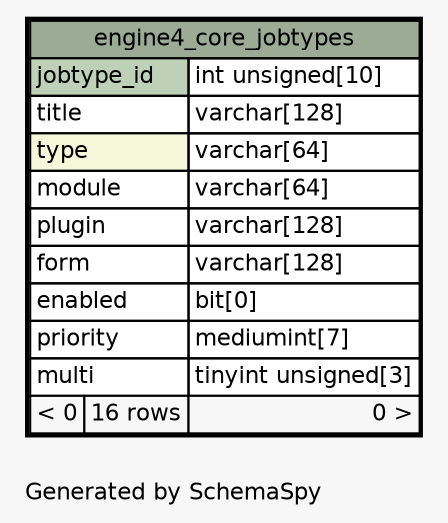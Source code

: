 // dot 2.38.0 on Windows 10 10.0
// SchemaSpy rev 590
digraph "oneDegreeRelationshipsDiagram" {
  graph [
    rankdir="RL"
    bgcolor="#f7f7f7"
    label="\nGenerated by SchemaSpy"
    labeljust="l"
    nodesep="0.18"
    ranksep="0.46"
    fontname="Helvetica"
    fontsize="11"
  ];
  node [
    fontname="Helvetica"
    fontsize="11"
    shape="plaintext"
  ];
  edge [
    arrowsize="0.8"
  ];
  "engine4_core_jobtypes" [
    label=<
    <TABLE BORDER="2" CELLBORDER="1" CELLSPACING="0" BGCOLOR="#ffffff">
      <TR><TD COLSPAN="3" BGCOLOR="#9bab96" ALIGN="CENTER">engine4_core_jobtypes</TD></TR>
      <TR><TD PORT="jobtype_id" COLSPAN="2" BGCOLOR="#bed1b8" ALIGN="LEFT">jobtype_id</TD><TD PORT="jobtype_id.type" ALIGN="LEFT">int unsigned[10]</TD></TR>
      <TR><TD PORT="title" COLSPAN="2" ALIGN="LEFT">title</TD><TD PORT="title.type" ALIGN="LEFT">varchar[128]</TD></TR>
      <TR><TD PORT="type" COLSPAN="2" BGCOLOR="#f4f7da" ALIGN="LEFT">type</TD><TD PORT="type.type" ALIGN="LEFT">varchar[64]</TD></TR>
      <TR><TD PORT="module" COLSPAN="2" ALIGN="LEFT">module</TD><TD PORT="module.type" ALIGN="LEFT">varchar[64]</TD></TR>
      <TR><TD PORT="plugin" COLSPAN="2" ALIGN="LEFT">plugin</TD><TD PORT="plugin.type" ALIGN="LEFT">varchar[128]</TD></TR>
      <TR><TD PORT="form" COLSPAN="2" ALIGN="LEFT">form</TD><TD PORT="form.type" ALIGN="LEFT">varchar[128]</TD></TR>
      <TR><TD PORT="enabled" COLSPAN="2" ALIGN="LEFT">enabled</TD><TD PORT="enabled.type" ALIGN="LEFT">bit[0]</TD></TR>
      <TR><TD PORT="priority" COLSPAN="2" ALIGN="LEFT">priority</TD><TD PORT="priority.type" ALIGN="LEFT">mediumint[7]</TD></TR>
      <TR><TD PORT="multi" COLSPAN="2" ALIGN="LEFT">multi</TD><TD PORT="multi.type" ALIGN="LEFT">tinyint unsigned[3]</TD></TR>
      <TR><TD ALIGN="LEFT" BGCOLOR="#f7f7f7">&lt; 0</TD><TD ALIGN="RIGHT" BGCOLOR="#f7f7f7">16 rows</TD><TD ALIGN="RIGHT" BGCOLOR="#f7f7f7">0 &gt;</TD></TR>
    </TABLE>>
    URL="engine4_core_jobtypes.html"
    tooltip="engine4_core_jobtypes"
  ];
}
